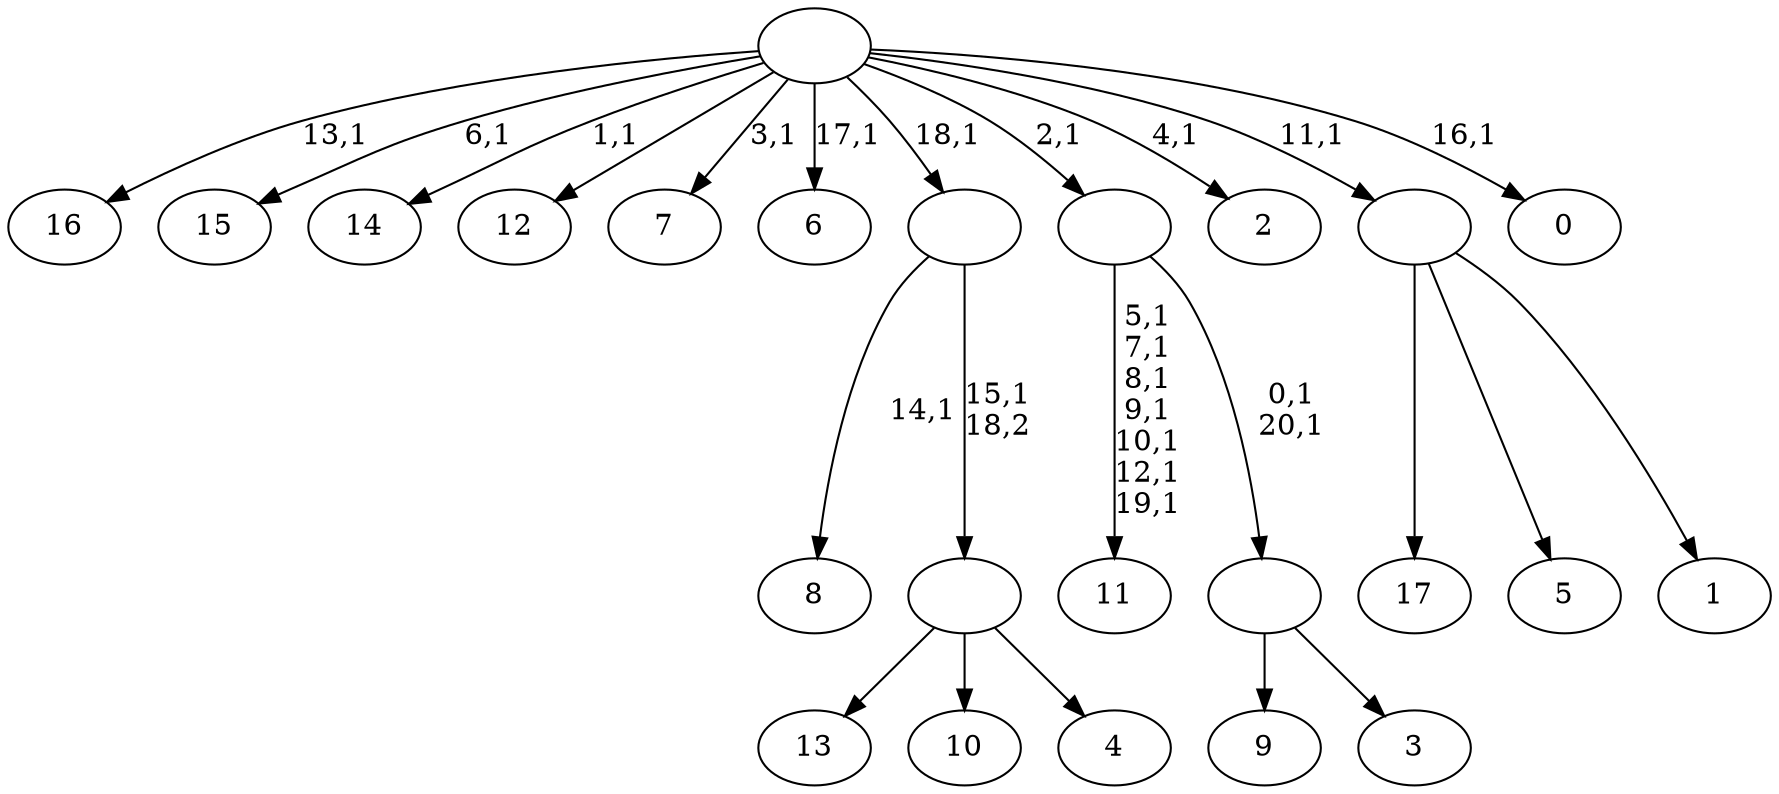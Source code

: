 digraph T {
	39 [label="17"]
	38 [label="16"]
	36 [label="15"]
	34 [label="14"]
	32 [label="13"]
	31 [label="12"]
	30 [label="11"]
	22 [label="10"]
	21 [label="9"]
	20 [label="8"]
	18 [label="7"]
	16 [label="6"]
	14 [label="5"]
	13 [label="4"]
	12 [label=""]
	11 [label=""]
	10 [label="3"]
	9 [label=""]
	7 [label=""]
	6 [label="2"]
	4 [label="1"]
	3 [label=""]
	2 [label="0"]
	0 [label=""]
	12 -> 32 [label=""]
	12 -> 22 [label=""]
	12 -> 13 [label=""]
	11 -> 20 [label="14,1"]
	11 -> 12 [label="15,1\n18,2"]
	9 -> 21 [label=""]
	9 -> 10 [label=""]
	7 -> 9 [label="0,1\n20,1"]
	7 -> 30 [label="5,1\n7,1\n8,1\n9,1\n10,1\n12,1\n19,1"]
	3 -> 39 [label=""]
	3 -> 14 [label=""]
	3 -> 4 [label=""]
	0 -> 2 [label="16,1"]
	0 -> 6 [label="4,1"]
	0 -> 16 [label="17,1"]
	0 -> 18 [label="3,1"]
	0 -> 34 [label="1,1"]
	0 -> 36 [label="6,1"]
	0 -> 38 [label="13,1"]
	0 -> 31 [label=""]
	0 -> 11 [label="18,1"]
	0 -> 7 [label="2,1"]
	0 -> 3 [label="11,1"]
}
